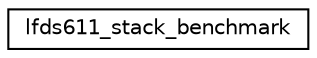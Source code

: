 digraph "Graphical Class Hierarchy"
{
 // LATEX_PDF_SIZE
  edge [fontname="Helvetica",fontsize="10",labelfontname="Helvetica",labelfontsize="10"];
  node [fontname="Helvetica",fontsize="10",shape=record];
  rankdir="LR";
  Node0 [label="lfds611_stack_benchmark",height=0.2,width=0.4,color="black", fillcolor="white", style="filled",URL="$structlfds611__stack__benchmark.html",tooltip=" "];
}
